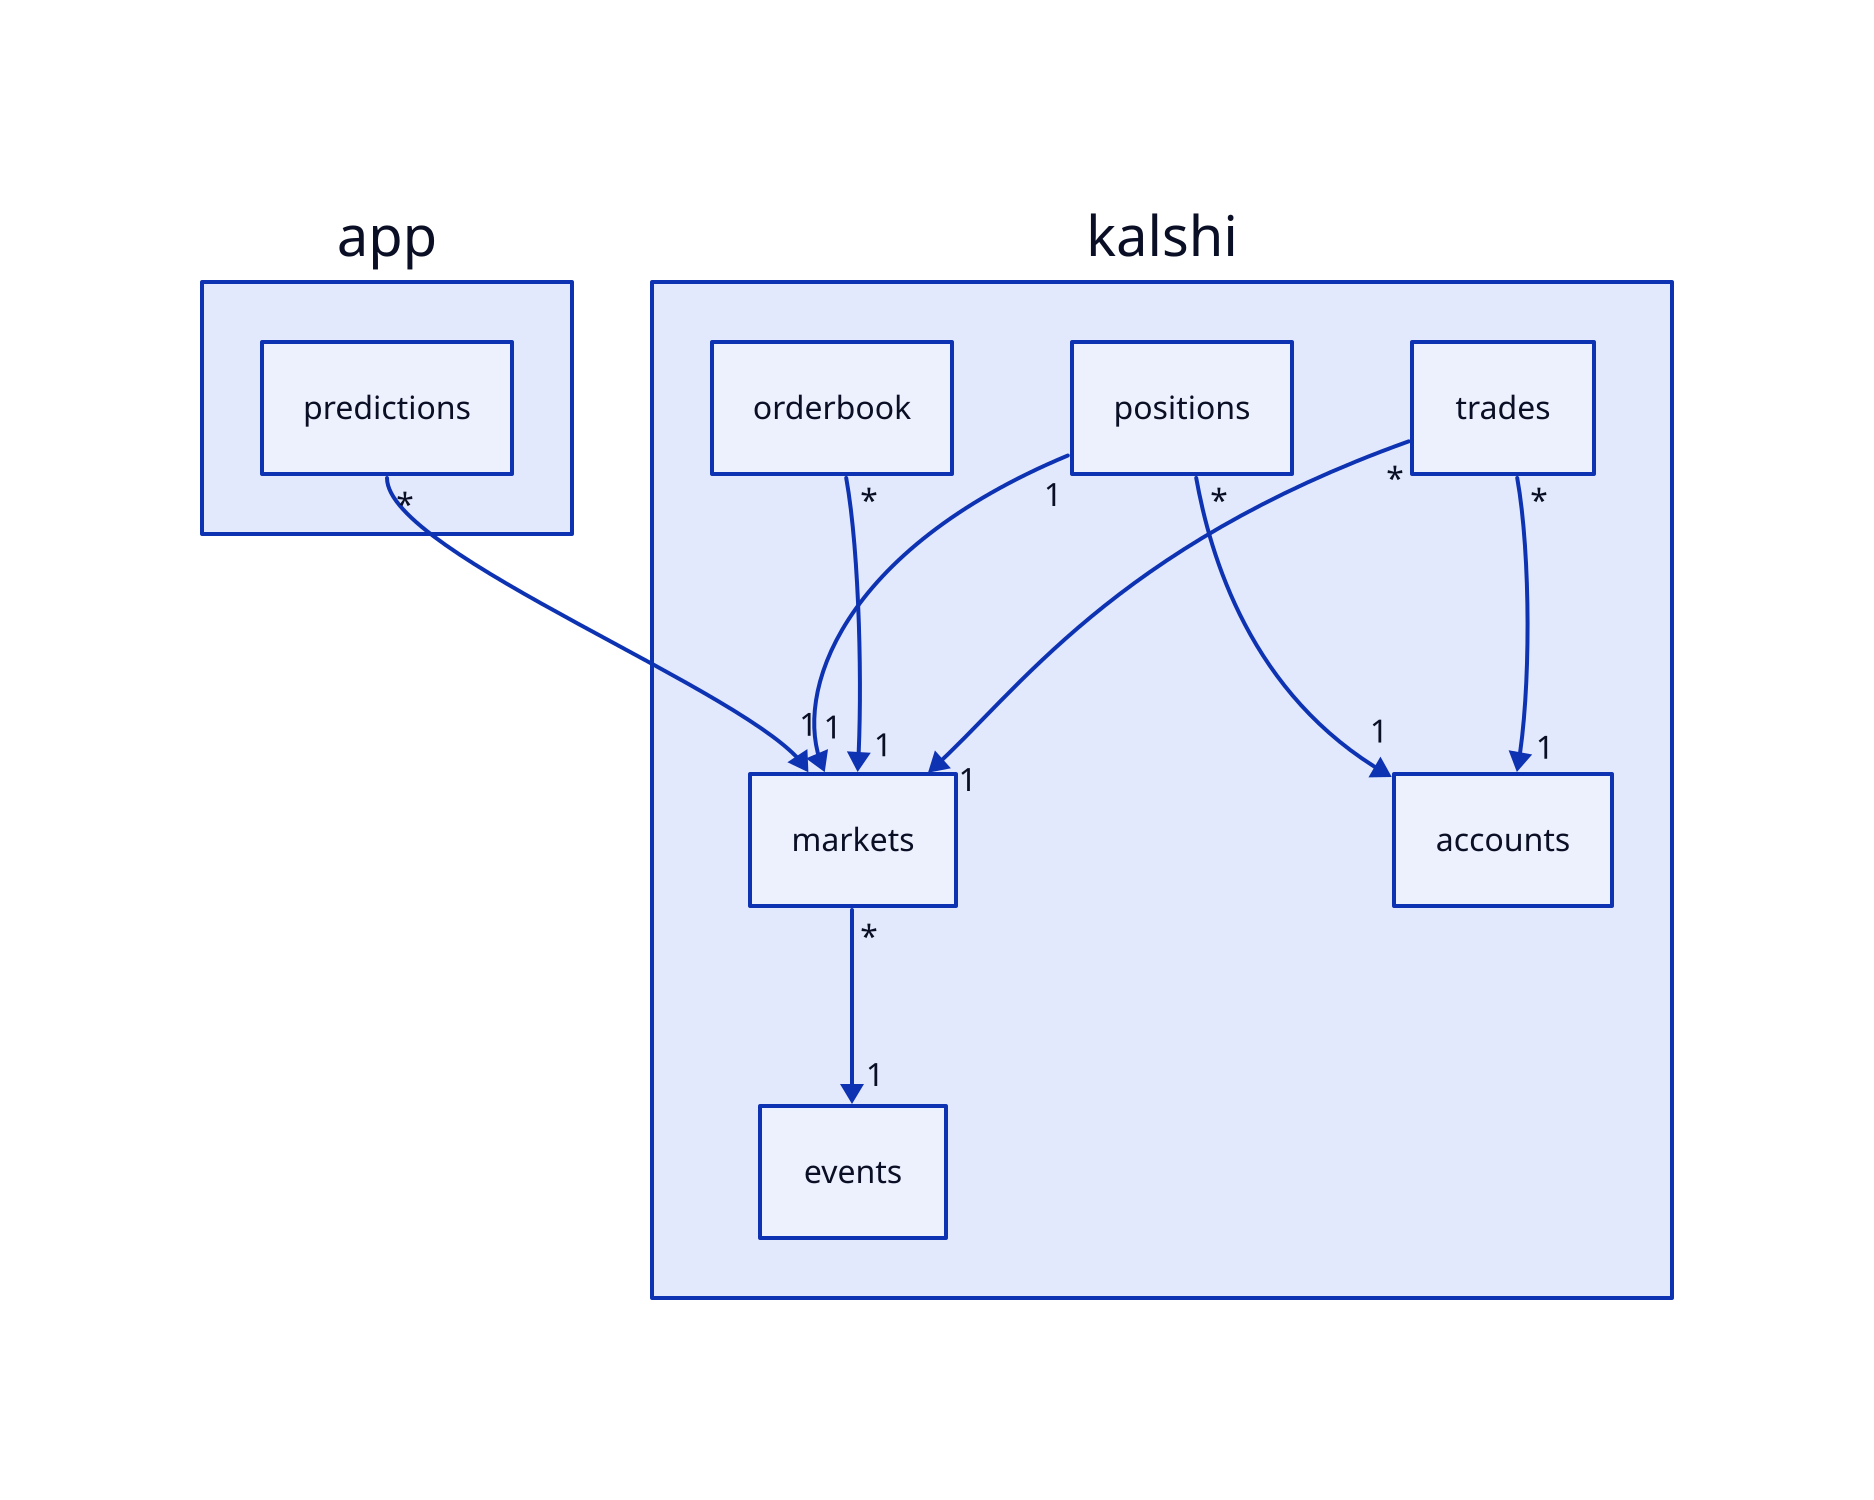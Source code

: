 
kalshi {

    trades -> markets {
        source-arrowhead: *
        target-arrowhead: 1
    }
    trades -> accounts {
        source-arrowhead: *
        target-arrowhead: 1
    }
    orderbook -> markets {
        source-arrowhead: *
        target-arrowhead: 1
    }
    markets -> events {
        source-arrowhead: *
        target-arrowhead: 1
    }
    positions -> accounts {
        source-arrowhead: *
        target-arrowhead: 1
    }
    positions -> markets {
        source-arrowhead: 1
        target-arrowhead: 1
    }
}

app.predictions -> kalshi.markets {
    source-arrowhead: *
    target-arrowhead: 1
}
